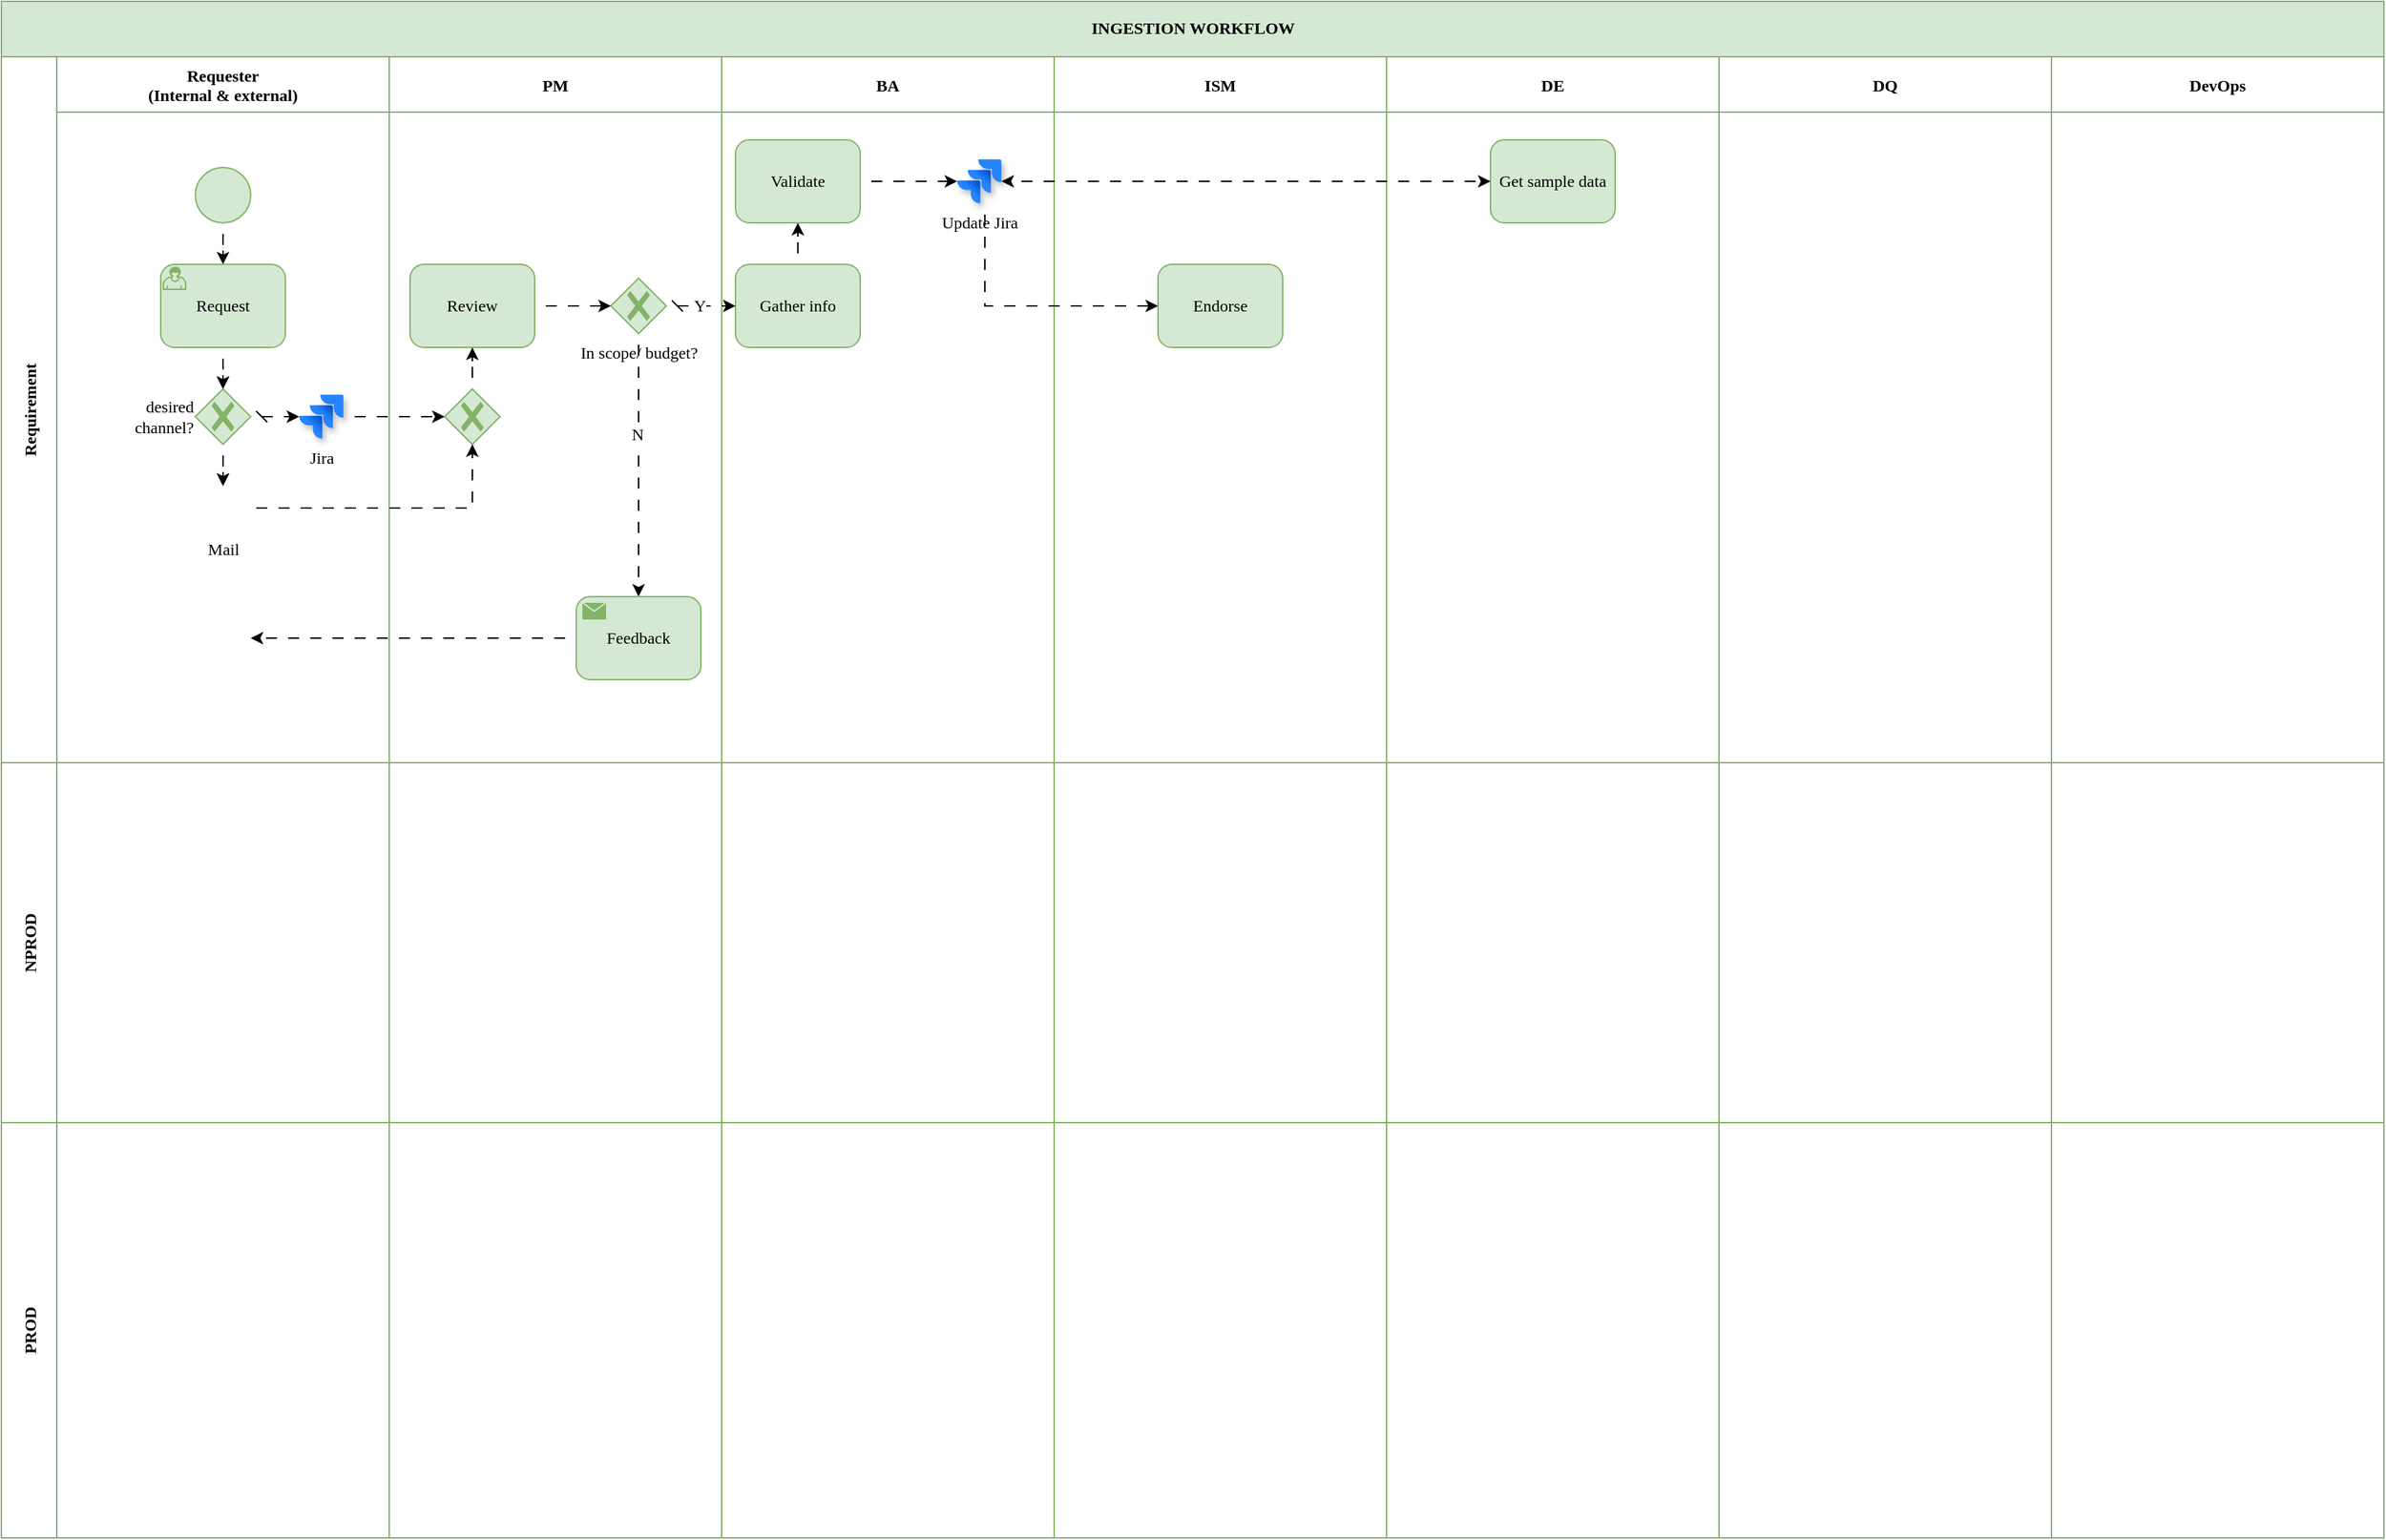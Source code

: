 <mxfile version="24.7.6">
  <diagram id="kgpKYQtTHZ0yAKxKKP6v" name="Page-1">
    <mxGraphModel dx="1623" dy="474" grid="1" gridSize="10" guides="1" tooltips="1" connect="1" arrows="1" fold="1" page="1" pageScale="1" pageWidth="850" pageHeight="1100" math="0" shadow="0">
      <root>
        <mxCell id="0" />
        <mxCell id="1" parent="0" />
        <mxCell id="3nuBFxr9cyL0pnOWT2aG-1" value="INGESTION WORKFLOW" style="shape=table;childLayout=tableLayout;startSize=40;collapsible=0;recursiveResize=0;expand=0;fillColor=#d5e8d4;fontStyle=1;shadow=0;rounded=0;direction=north;flipV=1;flipH=1;horizontal=0;fontFamily=Montserrat;labelPosition=center;verticalLabelPosition=middle;align=center;verticalAlign=middle;whiteSpace=wrap;html=1;textDirection=vertical-lr;movable=1;resizable=1;rotatable=1;deletable=1;editable=1;locked=0;connectable=1;fontSize=12;fontSource=https%3A%2F%2Ffonts.googleapis.com%2Fcss%3Ffamily%3DMontserrat;strokeColor=#82b366;" parent="1" vertex="1">
          <mxGeometry x="-400" y="40" width="1720" height="1110.0" as="geometry" />
        </mxCell>
        <mxCell id="3nuBFxr9cyL0pnOWT2aG-3" value="Requirement" style="shape=tableRow;horizontal=0;swimlaneHead=0;swimlaneBody=0;top=0;left=0;bottom=0;right=0;fillColor=none;points=[[0,0.5],[1,0.5]];portConstraint=eastwest;startSize=40;collapsible=0;recursiveResize=0;expand=0;fontStyle=1;swimlaneFillColor=none;strokeColor=#76B274;fontFamily=Montserrat;fontSource=https%3A%2F%2Ffonts.googleapis.com%2Fcss%3Ffamily%3DMontserrat;" parent="3nuBFxr9cyL0pnOWT2aG-1" vertex="1">
          <mxGeometry y="40" width="1720" height="510" as="geometry" />
        </mxCell>
        <mxCell id="3nuBFxr9cyL0pnOWT2aG-4" value="Requester&#xa;(Internal &amp; external)" style="swimlane;swimlaneHead=0;swimlaneBody=0;connectable=0;fillColor=none;startSize=40;collapsible=0;recursiveResize=0;expand=0;fontStyle=1;rounded=0;strokeColor=#76B274;fontFamily=Montserrat;fontSource=https%3A%2F%2Ffonts.googleapis.com%2Fcss%3Ffamily%3DMontserrat;" parent="3nuBFxr9cyL0pnOWT2aG-3" vertex="1">
          <mxGeometry x="40" width="240" height="510" as="geometry">
            <mxRectangle width="240" height="510" as="alternateBounds" />
          </mxGeometry>
        </mxCell>
        <mxCell id="3nuBFxr9cyL0pnOWT2aG-6" value="" style="rounded=1;whiteSpace=wrap;html=1;arcSize=50;fillStyle=auto;fontSize=12;fontFamily=Montserrat;fontSource=https%3A%2F%2Ffonts.googleapis.com%2Fcss%3Ffamily%3DMontserrat;fillColor=#d5e8d4;strokeColor=#82b366;" parent="3nuBFxr9cyL0pnOWT2aG-4" vertex="1">
          <mxGeometry x="100" y="80" width="40" height="40" as="geometry" />
        </mxCell>
        <mxCell id="cMU86__VcZ0qvdFthibx-100" value="Jira" style="image;image=img/lib/atlassian/Jira_Logo.svg;html=1;imageBackground=none;imageBorder=none;shadow=1;aspect=fixed;fontFamily=Montserrat;fontSource=https%3A%2F%2Ffonts.googleapis.com%2Fcss%3Ffamily%3DMontserrat;" vertex="1" parent="3nuBFxr9cyL0pnOWT2aG-4">
          <mxGeometry x="175" y="244" width="32" height="32" as="geometry" />
        </mxCell>
        <mxCell id="cMU86__VcZ0qvdFthibx-101" value="Mail" style="shape=image;html=1;verticalAlign=top;verticalLabelPosition=bottom;labelBackgroundColor=#ffffff;imageAspect=0;aspect=fixed;image=https://cdn0.iconfinder.com/data/icons/logos-microsoft-office-365/128/Microsoft_Office-07-128.png;shadow=1;fontFamily=Montserrat;fontSource=https%3A%2F%2Ffonts.googleapis.com%2Fcss%3Ffamily%3DMontserrat;" vertex="1" parent="3nuBFxr9cyL0pnOWT2aG-4">
          <mxGeometry x="104" y="310" width="32" height="32" as="geometry" />
        </mxCell>
        <mxCell id="cMU86__VcZ0qvdFthibx-104" style="edgeStyle=orthogonalEdgeStyle;rounded=0;orthogonalLoop=1;jettySize=auto;html=1;entryX=0;entryY=0.5;entryDx=0;entryDy=0;curved=0;jumpStyle=none;startArrow=dash;startFill=0;flowAnimation=1;fixDash=0;" edge="1" parent="3nuBFxr9cyL0pnOWT2aG-4" target="cMU86__VcZ0qvdFthibx-100">
          <mxGeometry relative="1" as="geometry">
            <mxPoint x="139.966" y="260.034" as="sourcePoint" />
          </mxGeometry>
        </mxCell>
        <mxCell id="cMU86__VcZ0qvdFthibx-139" value="" style="edgeStyle=orthogonalEdgeStyle;rounded=0;orthogonalLoop=1;jettySize=auto;html=1;flowAnimation=1;fixDash=0;entryX=0.5;entryY=0;entryDx=0;entryDy=0;" edge="1" parent="3nuBFxr9cyL0pnOWT2aG-4" target="cMU86__VcZ0qvdFthibx-101">
          <mxGeometry relative="1" as="geometry">
            <mxPoint x="120.034" y="279.966" as="sourcePoint" />
          </mxGeometry>
        </mxCell>
        <mxCell id="cMU86__VcZ0qvdFthibx-138" value="" style="edgeStyle=orthogonalEdgeStyle;rounded=0;orthogonalLoop=1;jettySize=auto;html=1;entryX=0.5;entryY=0;entryDx=0;entryDy=0;curved=0;flowAnimation=1;fixDash=0;exitX=0.5;exitY=1;exitDx=0;exitDy=0;exitPerimeter=0;entryPerimeter=0;" edge="1" parent="3nuBFxr9cyL0pnOWT2aG-4" target="cMU86__VcZ0qvdFthibx-196">
          <mxGeometry relative="1" as="geometry">
            <mxPoint x="120" y="210" as="sourcePoint" />
            <mxPoint x="120" y="240" as="targetPoint" />
          </mxGeometry>
        </mxCell>
        <mxCell id="cMU86__VcZ0qvdFthibx-199" value="" style="edgeStyle=orthogonalEdgeStyle;shape=connector;curved=0;rounded=0;orthogonalLoop=1;jettySize=auto;html=1;strokeColor=default;align=center;verticalAlign=middle;fontFamily=Montserrat;fontSource=https%3A%2F%2Ffonts.googleapis.com%2Fcss%3Ffamily%3DMontserrat;fontSize=12;fontColor=default;labelBackgroundColor=default;endArrow=classic;flowAnimation=1;exitX=0.5;exitY=1;exitDx=0;exitDy=0;exitPerimeter=0;" edge="1" parent="3nuBFxr9cyL0pnOWT2aG-4" source="cMU86__VcZ0qvdFthibx-196" target="cMU86__VcZ0qvdFthibx-101">
          <mxGeometry relative="1" as="geometry" />
        </mxCell>
        <mxCell id="cMU86__VcZ0qvdFthibx-196" value="desired&lt;div&gt;channel?&lt;/div&gt;" style="points=[[0.25,0.25,0],[0.5,0,0],[0.75,0.25,0],[1,0.5,0],[0.75,0.75,0],[0.5,1,0],[0.25,0.75,0],[0,0.5,0]];shape=mxgraph.bpmn.gateway2;html=1;verticalLabelPosition=middle;labelBackgroundColor=#ffffff;verticalAlign=middle;align=right;perimeter=rhombusPerimeter;outlineConnect=0;outline=none;symbol=none;gwType=exclusive;rounded=1;fillStyle=auto;strokeColor=#82b366;arcSize=50;fontFamily=Montserrat;fontSource=https%3A%2F%2Ffonts.googleapis.com%2Fcss%3Ffamily%3DMontserrat;fontSize=12;fontColor=default;fillColor=#d5e8d4;labelPosition=left;" vertex="1" parent="3nuBFxr9cyL0pnOWT2aG-4">
          <mxGeometry x="100" y="240" width="40" height="40" as="geometry" />
        </mxCell>
        <mxCell id="cMU86__VcZ0qvdFthibx-198" style="edgeStyle=orthogonalEdgeStyle;shape=connector;curved=0;rounded=0;orthogonalLoop=1;jettySize=auto;html=1;entryX=0.5;entryY=0;entryDx=0;entryDy=0;entryPerimeter=0;strokeColor=default;align=center;verticalAlign=middle;fontFamily=Montserrat;fontSource=https%3A%2F%2Ffonts.googleapis.com%2Fcss%3Ffamily%3DMontserrat;fontSize=12;fontColor=default;labelBackgroundColor=default;endArrow=classic;flowAnimation=1;" edge="1" parent="3nuBFxr9cyL0pnOWT2aG-4" source="3nuBFxr9cyL0pnOWT2aG-6" target="cMU86__VcZ0qvdFthibx-251">
          <mxGeometry relative="1" as="geometry">
            <mxPoint x="120" y="150" as="targetPoint" />
          </mxGeometry>
        </mxCell>
        <mxCell id="cMU86__VcZ0qvdFthibx-252" value="" style="edgeStyle=orthogonalEdgeStyle;shape=connector;curved=0;rounded=0;orthogonalLoop=1;jettySize=auto;html=1;strokeColor=default;align=center;verticalAlign=middle;fontFamily=Montserrat;fontSource=https%3A%2F%2Ffonts.googleapis.com%2Fcss%3Ffamily%3DMontserrat;fontSize=12;fontColor=default;labelBackgroundColor=default;endArrow=classic;flowAnimation=1;exitX=0.5;exitY=1;exitDx=0;exitDy=0;exitPerimeter=0;" edge="1" parent="3nuBFxr9cyL0pnOWT2aG-4" source="cMU86__VcZ0qvdFthibx-251" target="cMU86__VcZ0qvdFthibx-196">
          <mxGeometry relative="1" as="geometry" />
        </mxCell>
        <mxCell id="cMU86__VcZ0qvdFthibx-251" value="Request" style="points=[[0.25,0,0],[0.5,0,0],[0.75,0,0],[1,0.25,0],[1,0.5,0],[1,0.75,0],[0.75,1,0],[0.5,1,0],[0.25,1,0],[0,0.75,0],[0,0.5,0],[0,0.25,0]];shape=mxgraph.bpmn.task;whiteSpace=wrap;rectStyle=rounded;size=10;html=1;container=1;expand=0;collapsible=0;taskMarker=user;rounded=1;fillStyle=auto;strokeColor=#82b366;align=center;verticalAlign=middle;arcSize=50;fontFamily=Montserrat;fontSource=https%3A%2F%2Ffonts.googleapis.com%2Fcss%3Ffamily%3DMontserrat;fontSize=12;fontColor=default;fillColor=#d5e8d4;indent=2;rectOutline=single;isAdHoc=0;" vertex="1" parent="3nuBFxr9cyL0pnOWT2aG-4">
          <mxGeometry x="75" y="150" width="90" height="60" as="geometry" />
        </mxCell>
        <mxCell id="3nuBFxr9cyL0pnOWT2aG-8" value="PM" style="swimlane;swimlaneHead=0;swimlaneBody=0;connectable=0;fillColor=none;startSize=40;collapsible=0;recursiveResize=0;expand=0;fontStyle=1;flipV=0;strokeColor=#76B274;fontFamily=Montserrat;fontSource=https%3A%2F%2Ffonts.googleapis.com%2Fcss%3Ffamily%3DMontserrat;" parent="3nuBFxr9cyL0pnOWT2aG-3" vertex="1">
          <mxGeometry x="280" width="240" height="510" as="geometry">
            <mxRectangle width="240" height="510" as="alternateBounds" />
          </mxGeometry>
        </mxCell>
        <mxCell id="cMU86__VcZ0qvdFthibx-197" value="" style="points=[[0.25,0.25,0],[0.5,0,0],[0.75,0.25,0],[1,0.5,0],[0.75,0.75,0],[0.5,1,0],[0.25,0.75,0],[0,0.5,0]];shape=mxgraph.bpmn.gateway2;html=1;verticalLabelPosition=bottom;labelBackgroundColor=#ffffff;verticalAlign=top;align=center;perimeter=rhombusPerimeter;outlineConnect=0;outline=none;symbol=none;gwType=exclusive;rounded=1;fillStyle=auto;strokeColor=#82b366;arcSize=50;fontFamily=Montserrat;fontSource=https%3A%2F%2Ffonts.googleapis.com%2Fcss%3Ffamily%3DMontserrat;fontSize=12;fontColor=default;fillColor=#d5e8d4;" vertex="1" parent="3nuBFxr9cyL0pnOWT2aG-8">
          <mxGeometry x="40" y="240" width="40" height="40" as="geometry" />
        </mxCell>
        <mxCell id="cMU86__VcZ0qvdFthibx-200" value="Review" style="points=[[0.25,0,0],[0.5,0,0],[0.75,0,0],[1,0.25,0],[1,0.5,0],[1,0.75,0],[0.75,1,0],[0.5,1,0],[0.25,1,0],[0,0.75,0],[0,0.5,0],[0,0.25,0]];shape=mxgraph.bpmn.task;whiteSpace=wrap;rectStyle=rounded;size=10;html=1;container=1;expand=0;collapsible=0;taskMarker=abstract;rounded=1;fillStyle=auto;strokeColor=#82b366;align=center;verticalAlign=middle;arcSize=50;fontFamily=Montserrat;fontSource=https%3A%2F%2Ffonts.googleapis.com%2Fcss%3Ffamily%3DMontserrat;fontSize=12;fontColor=default;fillColor=#d5e8d4;" vertex="1" parent="3nuBFxr9cyL0pnOWT2aG-8">
          <mxGeometry x="15" y="150" width="90" height="60" as="geometry" />
        </mxCell>
        <mxCell id="cMU86__VcZ0qvdFthibx-209" value="In scope/ budget?" style="points=[[0.25,0.25,0],[0.5,0,0],[0.75,0.25,0],[1,0.5,0],[0.75,0.75,0],[0.5,1,0],[0.25,0.75,0],[0,0.5,0]];shape=mxgraph.bpmn.gateway2;html=1;verticalLabelPosition=bottom;labelBackgroundColor=#ffffff;verticalAlign=top;align=center;perimeter=rhombusPerimeter;outlineConnect=0;outline=none;symbol=none;gwType=exclusive;rounded=1;fillStyle=auto;strokeColor=#82b366;arcSize=50;fontFamily=Montserrat;fontSource=https%3A%2F%2Ffonts.googleapis.com%2Fcss%3Ffamily%3DMontserrat;fontSize=12;fontColor=default;fillColor=#d5e8d4;shadow=0;" vertex="1" parent="3nuBFxr9cyL0pnOWT2aG-8">
          <mxGeometry x="160" y="160" width="40" height="40" as="geometry" />
        </mxCell>
        <mxCell id="cMU86__VcZ0qvdFthibx-210" style="edgeStyle=orthogonalEdgeStyle;shape=connector;curved=0;rounded=0;orthogonalLoop=1;jettySize=auto;html=1;entryX=0;entryY=0.5;entryDx=0;entryDy=0;entryPerimeter=0;strokeColor=default;align=center;verticalAlign=middle;fontFamily=Montserrat;fontSource=https%3A%2F%2Ffonts.googleapis.com%2Fcss%3Ffamily%3DMontserrat;fontSize=12;fontColor=default;labelBackgroundColor=default;endArrow=classic;flowAnimation=1;" edge="1" parent="3nuBFxr9cyL0pnOWT2aG-8" source="cMU86__VcZ0qvdFthibx-200" target="cMU86__VcZ0qvdFthibx-209">
          <mxGeometry relative="1" as="geometry">
            <Array as="points">
              <mxPoint x="60" y="180" />
            </Array>
          </mxGeometry>
        </mxCell>
        <mxCell id="cMU86__VcZ0qvdFthibx-263" style="edgeStyle=orthogonalEdgeStyle;shape=connector;curved=0;rounded=0;orthogonalLoop=1;jettySize=auto;html=1;entryX=0.5;entryY=1;entryDx=0;entryDy=0;entryPerimeter=0;strokeColor=default;align=center;verticalAlign=middle;fontFamily=Montserrat;fontSource=https%3A%2F%2Ffonts.googleapis.com%2Fcss%3Ffamily%3DMontserrat;fontSize=12;fontColor=default;labelBackgroundColor=default;endArrow=classic;flowAnimation=1;" edge="1" parent="3nuBFxr9cyL0pnOWT2aG-8" source="cMU86__VcZ0qvdFthibx-197" target="cMU86__VcZ0qvdFthibx-200">
          <mxGeometry relative="1" as="geometry" />
        </mxCell>
        <mxCell id="cMU86__VcZ0qvdFthibx-265" style="edgeStyle=orthogonalEdgeStyle;shape=connector;curved=0;rounded=0;orthogonalLoop=1;jettySize=auto;html=1;entryX=0.5;entryY=0;entryDx=0;entryDy=0;entryPerimeter=0;strokeColor=default;align=center;verticalAlign=middle;fontFamily=Montserrat;fontSource=https%3A%2F%2Ffonts.googleapis.com%2Fcss%3Ffamily%3DMontserrat;fontSize=12;fontColor=default;labelBackgroundColor=default;endArrow=classic;flowAnimation=1;" edge="1" parent="3nuBFxr9cyL0pnOWT2aG-8" source="cMU86__VcZ0qvdFthibx-209" target="cMU86__VcZ0qvdFthibx-269">
          <mxGeometry relative="1" as="geometry">
            <mxPoint x="180" y="390" as="targetPoint" />
          </mxGeometry>
        </mxCell>
        <mxCell id="cMU86__VcZ0qvdFthibx-270" value="" style="edgeLabel;html=1;align=center;verticalAlign=middle;resizable=0;points=[];rounded=1;fillStyle=auto;strokeColor=#82b366;arcSize=50;fontFamily=Montserrat;fontSource=https%3A%2F%2Ffonts.googleapis.com%2Fcss%3Ffamily%3DMontserrat;fontSize=12;fontColor=default;fillColor=#d5e8d4;" vertex="1" connectable="0" parent="cMU86__VcZ0qvdFthibx-265">
          <mxGeometry x="-0.249" y="-1" relative="1" as="geometry">
            <mxPoint as="offset" />
          </mxGeometry>
        </mxCell>
        <mxCell id="cMU86__VcZ0qvdFthibx-271" value="N" style="edgeLabel;html=1;align=center;verticalAlign=middle;resizable=0;points=[];rounded=1;fillStyle=auto;strokeColor=#82b366;arcSize=50;fontFamily=Montserrat;fontSource=https%3A%2F%2Ffonts.googleapis.com%2Fcss%3Ffamily%3DMontserrat;fontSize=12;fontColor=default;fillColor=#d5e8d4;" vertex="1" connectable="0" parent="cMU86__VcZ0qvdFthibx-265">
          <mxGeometry x="-0.233" y="-1" relative="1" as="geometry">
            <mxPoint as="offset" />
          </mxGeometry>
        </mxCell>
        <mxCell id="cMU86__VcZ0qvdFthibx-269" value="Feedback" style="points=[[0.25,0,0],[0.5,0,0],[0.75,0,0],[1,0.25,0],[1,0.5,0],[1,0.75,0],[0.75,1,0],[0.5,1,0],[0.25,1,0],[0,0.75,0],[0,0.5,0],[0,0.25,0]];shape=mxgraph.bpmn.task;whiteSpace=wrap;rectStyle=rounded;size=10;html=1;container=1;expand=0;collapsible=0;taskMarker=send;rounded=1;fillStyle=auto;strokeColor=#82b366;align=center;verticalAlign=middle;arcSize=50;fontFamily=Montserrat;fontSource=https%3A%2F%2Ffonts.googleapis.com%2Fcss%3Ffamily%3DMontserrat;fontSize=12;fontColor=default;fillColor=#d5e8d4;" vertex="1" parent="3nuBFxr9cyL0pnOWT2aG-8">
          <mxGeometry x="135" y="390" width="90" height="60" as="geometry" />
        </mxCell>
        <mxCell id="3nuBFxr9cyL0pnOWT2aG-11" value="BA" style="swimlane;swimlaneHead=0;swimlaneBody=0;connectable=0;fillColor=none;startSize=40;collapsible=0;recursiveResize=0;expand=0;fontStyle=1;strokeColor=#76B274;fontFamily=Montserrat;fontSource=https%3A%2F%2Ffonts.googleapis.com%2Fcss%3Ffamily%3DMontserrat;" parent="3nuBFxr9cyL0pnOWT2aG-3" vertex="1">
          <mxGeometry x="520" width="240" height="510" as="geometry">
            <mxRectangle width="240" height="510" as="alternateBounds" />
          </mxGeometry>
        </mxCell>
        <mxCell id="cMU86__VcZ0qvdFthibx-274" value="" style="edgeStyle=orthogonalEdgeStyle;shape=connector;curved=0;rounded=0;orthogonalLoop=1;jettySize=auto;html=1;strokeColor=default;align=center;verticalAlign=middle;fontFamily=Montserrat;fontSource=https%3A%2F%2Ffonts.googleapis.com%2Fcss%3Ffamily%3DMontserrat;fontSize=12;fontColor=default;labelBackgroundColor=default;endArrow=classic;flowAnimation=1;" edge="1" parent="3nuBFxr9cyL0pnOWT2aG-11" source="cMU86__VcZ0qvdFthibx-262" target="cMU86__VcZ0qvdFthibx-273">
          <mxGeometry relative="1" as="geometry" />
        </mxCell>
        <mxCell id="cMU86__VcZ0qvdFthibx-262" value="Gather info" style="points=[[0.25,0,0],[0.5,0,0],[0.75,0,0],[1,0.25,0],[1,0.5,0],[1,0.75,0],[0.75,1,0],[0.5,1,0],[0.25,1,0],[0,0.75,0],[0,0.5,0],[0,0.25,0]];shape=mxgraph.bpmn.task;whiteSpace=wrap;rectStyle=rounded;size=10;html=1;container=1;expand=0;collapsible=0;taskMarker=abstract;rounded=1;fillStyle=auto;strokeColor=#82b366;align=center;verticalAlign=middle;arcSize=50;fontFamily=Montserrat;fontSource=https%3A%2F%2Ffonts.googleapis.com%2Fcss%3Ffamily%3DMontserrat;fontSize=12;fontColor=default;fillColor=#d5e8d4;" vertex="1" parent="3nuBFxr9cyL0pnOWT2aG-11">
          <mxGeometry x="10" y="150" width="90" height="60" as="geometry" />
        </mxCell>
        <mxCell id="cMU86__VcZ0qvdFthibx-273" value="Validate" style="points=[[0.25,0,0],[0.5,0,0],[0.75,0,0],[1,0.25,0],[1,0.5,0],[1,0.75,0],[0.75,1,0],[0.5,1,0],[0.25,1,0],[0,0.75,0],[0,0.5,0],[0,0.25,0]];shape=mxgraph.bpmn.task;whiteSpace=wrap;rectStyle=rounded;size=10;html=1;container=1;expand=0;collapsible=0;taskMarker=abstract;rounded=1;fillStyle=auto;strokeColor=#82b366;align=center;verticalAlign=middle;arcSize=50;fontFamily=Montserrat;fontSource=https%3A%2F%2Ffonts.googleapis.com%2Fcss%3Ffamily%3DMontserrat;fontSize=12;fontColor=default;fillColor=#d5e8d4;" vertex="1" parent="3nuBFxr9cyL0pnOWT2aG-11">
          <mxGeometry x="10" y="60" width="90" height="60" as="geometry" />
        </mxCell>
        <mxCell id="cMU86__VcZ0qvdFthibx-286" style="edgeStyle=orthogonalEdgeStyle;shape=connector;curved=0;rounded=0;orthogonalLoop=1;jettySize=auto;html=1;entryX=0;entryY=0.5;entryDx=0;entryDy=0;strokeColor=default;align=center;verticalAlign=middle;fontFamily=Montserrat;fontSource=https%3A%2F%2Ffonts.googleapis.com%2Fcss%3Ffamily%3DMontserrat;fontSize=12;fontColor=default;labelBackgroundColor=default;endArrow=classic;flowAnimation=1;" edge="1" parent="3nuBFxr9cyL0pnOWT2aG-11" source="cMU86__VcZ0qvdFthibx-273" target="cMU86__VcZ0qvdFthibx-376">
          <mxGeometry relative="1" as="geometry">
            <mxPoint x="140" y="90" as="targetPoint" />
          </mxGeometry>
        </mxCell>
        <mxCell id="cMU86__VcZ0qvdFthibx-376" value="Update Jira" style="image;image=img/lib/atlassian/Jira_Logo.svg;html=1;imageBackground=none;imageBorder=none;shadow=1;aspect=fixed;fontFamily=Montserrat;fontSource=https%3A%2F%2Ffonts.googleapis.com%2Fcss%3Ffamily%3DMontserrat;" vertex="1" parent="3nuBFxr9cyL0pnOWT2aG-11">
          <mxGeometry x="170" y="74" width="32" height="32" as="geometry" />
        </mxCell>
        <mxCell id="cMU86__VcZ0qvdFthibx-172" value="ISM" style="swimlane;swimlaneHead=0;swimlaneBody=0;connectable=0;fillColor=none;startSize=40;collapsible=0;recursiveResize=0;expand=0;fontStyle=1;strokeColor=#76B274;fontFamily=Montserrat;fontSource=https%3A%2F%2Ffonts.googleapis.com%2Fcss%3Ffamily%3DMontserrat;" vertex="1" parent="3nuBFxr9cyL0pnOWT2aG-3">
          <mxGeometry x="760" width="240" height="510" as="geometry">
            <mxRectangle width="240" height="510" as="alternateBounds" />
          </mxGeometry>
        </mxCell>
        <mxCell id="cMU86__VcZ0qvdFthibx-295" value="Endorse" style="points=[[0.25,0,0],[0.5,0,0],[0.75,0,0],[1,0.25,0],[1,0.5,0],[1,0.75,0],[0.75,1,0],[0.5,1,0],[0.25,1,0],[0,0.75,0],[0,0.5,0],[0,0.25,0]];shape=mxgraph.bpmn.task;whiteSpace=wrap;rectStyle=rounded;size=10;html=1;container=1;expand=0;collapsible=0;taskMarker=abstract;rounded=1;fillStyle=auto;strokeColor=#82b366;align=center;verticalAlign=middle;arcSize=50;fontFamily=Montserrat;fontSource=https%3A%2F%2Ffonts.googleapis.com%2Fcss%3Ffamily%3DMontserrat;fontSize=12;fontColor=default;fillColor=#d5e8d4;" vertex="1" parent="cMU86__VcZ0qvdFthibx-172">
          <mxGeometry x="75" y="150" width="90" height="60" as="geometry" />
        </mxCell>
        <mxCell id="cMU86__VcZ0qvdFthibx-96" value="DE" style="swimlane;swimlaneHead=0;swimlaneBody=0;connectable=0;fillColor=none;startSize=40;collapsible=0;recursiveResize=0;expand=0;fontStyle=1;strokeColor=#76B274;fontFamily=Montserrat;fontSource=https%3A%2F%2Ffonts.googleapis.com%2Fcss%3Ffamily%3DMontserrat;" vertex="1" parent="3nuBFxr9cyL0pnOWT2aG-3">
          <mxGeometry x="1000" width="240" height="510" as="geometry">
            <mxRectangle width="240" height="510" as="alternateBounds" />
          </mxGeometry>
        </mxCell>
        <mxCell id="cMU86__VcZ0qvdFthibx-364" value="Get sample data" style="points=[[0.25,0,0],[0.5,0,0],[0.75,0,0],[1,0.25,0],[1,0.5,0],[1,0.75,0],[0.75,1,0],[0.5,1,0],[0.25,1,0],[0,0.75,0],[0,0.5,0],[0,0.25,0]];shape=mxgraph.bpmn.task;whiteSpace=wrap;rectStyle=rounded;size=10;html=1;container=1;expand=0;collapsible=0;taskMarker=abstract;rounded=1;fillStyle=auto;strokeColor=#82b366;align=center;verticalAlign=middle;arcSize=50;fontFamily=Montserrat;fontSource=https%3A%2F%2Ffonts.googleapis.com%2Fcss%3Ffamily%3DMontserrat;fontSize=12;fontColor=default;fillColor=#d5e8d4;" vertex="1" parent="cMU86__VcZ0qvdFthibx-96">
          <mxGeometry x="75" y="60" width="90" height="60" as="geometry" />
        </mxCell>
        <mxCell id="cMU86__VcZ0qvdFthibx-98" value="DQ" style="swimlane;swimlaneHead=0;swimlaneBody=0;connectable=0;fillColor=none;startSize=40;collapsible=0;recursiveResize=0;expand=0;fontStyle=1;strokeColor=#76B274;fontFamily=Montserrat;fontSource=https%3A%2F%2Ffonts.googleapis.com%2Fcss%3Ffamily%3DMontserrat;" vertex="1" parent="3nuBFxr9cyL0pnOWT2aG-3">
          <mxGeometry x="1240" width="240" height="510" as="geometry">
            <mxRectangle width="240" height="510" as="alternateBounds" />
          </mxGeometry>
        </mxCell>
        <mxCell id="cMU86__VcZ0qvdFthibx-131" value="DevOps" style="swimlane;swimlaneHead=0;swimlaneBody=0;connectable=0;fillColor=none;startSize=40;collapsible=0;recursiveResize=0;expand=0;fontStyle=1;strokeColor=#76B274;fontFamily=Montserrat;fontSource=https%3A%2F%2Ffonts.googleapis.com%2Fcss%3Ffamily%3DMontserrat;" vertex="1" parent="3nuBFxr9cyL0pnOWT2aG-3">
          <mxGeometry x="1480" width="240" height="510" as="geometry">
            <mxRectangle width="240" height="510" as="alternateBounds" />
          </mxGeometry>
        </mxCell>
        <mxCell id="cMU86__VcZ0qvdFthibx-176" style="edgeStyle=orthogonalEdgeStyle;rounded=0;orthogonalLoop=1;jettySize=auto;html=1;entryX=0.5;entryY=1;entryDx=0;entryDy=0;entryPerimeter=0;flowAnimation=1;fixDash=0;exitX=1;exitY=0.5;exitDx=0;exitDy=0;" edge="1" parent="3nuBFxr9cyL0pnOWT2aG-3" source="cMU86__VcZ0qvdFthibx-101" target="cMU86__VcZ0qvdFthibx-197">
          <mxGeometry relative="1" as="geometry">
            <mxPoint x="325" y="280" as="targetPoint" />
            <Array as="points">
              <mxPoint x="340" y="326" />
            </Array>
          </mxGeometry>
        </mxCell>
        <mxCell id="cMU86__VcZ0qvdFthibx-179" style="edgeStyle=orthogonalEdgeStyle;rounded=0;orthogonalLoop=1;jettySize=auto;html=1;entryX=0;entryY=0.5;entryDx=0;entryDy=0;entryPerimeter=0;flowAnimation=1;" edge="1" parent="3nuBFxr9cyL0pnOWT2aG-3" source="cMU86__VcZ0qvdFthibx-100" target="cMU86__VcZ0qvdFthibx-197">
          <mxGeometry relative="1" as="geometry">
            <mxPoint x="305" y="260" as="targetPoint" />
          </mxGeometry>
        </mxCell>
        <mxCell id="cMU86__VcZ0qvdFthibx-216" style="edgeStyle=orthogonalEdgeStyle;shape=connector;curved=0;rounded=0;orthogonalLoop=1;jettySize=auto;html=1;entryX=0;entryY=0.5;entryDx=0;entryDy=0;entryPerimeter=0;strokeColor=default;align=center;verticalAlign=middle;fontFamily=Montserrat;fontSource=https%3A%2F%2Ffonts.googleapis.com%2Fcss%3Ffamily%3DMontserrat;fontSize=12;fontColor=default;labelBackgroundColor=default;endArrow=classic;flowAnimation=1;startArrow=dash;startFill=0;" edge="1" parent="3nuBFxr9cyL0pnOWT2aG-3" source="cMU86__VcZ0qvdFthibx-209" target="cMU86__VcZ0qvdFthibx-262">
          <mxGeometry relative="1" as="geometry">
            <mxPoint x="540" y="180" as="targetPoint" />
          </mxGeometry>
        </mxCell>
        <mxCell id="cMU86__VcZ0qvdFthibx-261" value="Y" style="edgeLabel;html=1;align=center;verticalAlign=middle;resizable=0;points=[];rounded=1;fillStyle=auto;strokeColor=#82b366;arcSize=50;fontFamily=Montserrat;fontSource=https%3A%2F%2Ffonts.googleapis.com%2Fcss%3Ffamily%3DMontserrat;fontSize=12;fontColor=default;fillColor=#d5e8d4;" vertex="1" connectable="0" parent="cMU86__VcZ0qvdFthibx-216">
          <mxGeometry x="-0.053" relative="1" as="geometry">
            <mxPoint as="offset" />
          </mxGeometry>
        </mxCell>
        <mxCell id="cMU86__VcZ0qvdFthibx-266" style="edgeStyle=orthogonalEdgeStyle;shape=connector;curved=0;rounded=0;orthogonalLoop=1;jettySize=auto;html=1;entryX=1;entryY=0.5;entryDx=0;entryDy=0;entryPerimeter=0;strokeColor=default;align=center;verticalAlign=middle;fontFamily=Montserrat;fontSource=https%3A%2F%2Ffonts.googleapis.com%2Fcss%3Ffamily%3DMontserrat;fontSize=12;fontColor=default;labelBackgroundColor=default;endArrow=classic;flowAnimation=1;exitX=0;exitY=0.5;exitDx=0;exitDy=0;exitPerimeter=0;" edge="1" parent="3nuBFxr9cyL0pnOWT2aG-3" source="cMU86__VcZ0qvdFthibx-269">
          <mxGeometry relative="1" as="geometry">
            <mxPoint x="415" y="420" as="sourcePoint" />
            <mxPoint x="180" y="420" as="targetPoint" />
            <Array as="points" />
          </mxGeometry>
        </mxCell>
        <mxCell id="cMU86__VcZ0qvdFthibx-369" style="edgeStyle=orthogonalEdgeStyle;shape=connector;curved=0;rounded=0;orthogonalLoop=1;jettySize=auto;html=1;entryX=0;entryY=0.5;entryDx=0;entryDy=0;entryPerimeter=0;strokeColor=default;align=center;verticalAlign=middle;fontFamily=Montserrat;fontSource=https%3A%2F%2Ffonts.googleapis.com%2Fcss%3Ffamily%3DMontserrat;fontSize=12;fontColor=default;labelBackgroundColor=default;endArrow=classic;flowAnimation=1;exitX=1;exitY=0.5;exitDx=0;exitDy=0;startArrow=classic;startFill=1;" edge="1" parent="3nuBFxr9cyL0pnOWT2aG-3" source="cMU86__VcZ0qvdFthibx-376" target="cMU86__VcZ0qvdFthibx-364">
          <mxGeometry relative="1" as="geometry">
            <mxPoint x="750" y="90" as="sourcePoint" />
          </mxGeometry>
        </mxCell>
        <mxCell id="cMU86__VcZ0qvdFthibx-387" style="edgeStyle=orthogonalEdgeStyle;shape=connector;curved=0;rounded=0;orthogonalLoop=1;jettySize=auto;html=1;entryX=0;entryY=0.5;entryDx=0;entryDy=0;entryPerimeter=0;strokeColor=default;align=center;verticalAlign=middle;fontFamily=Montserrat;fontSource=https%3A%2F%2Ffonts.googleapis.com%2Fcss%3Ffamily%3DMontserrat;fontSize=12;fontColor=default;labelBackgroundColor=default;endArrow=classic;flowAnimation=1;" edge="1" parent="3nuBFxr9cyL0pnOWT2aG-3" source="cMU86__VcZ0qvdFthibx-376" target="cMU86__VcZ0qvdFthibx-295">
          <mxGeometry relative="1" as="geometry">
            <Array as="points">
              <mxPoint x="710" y="180" />
            </Array>
          </mxGeometry>
        </mxCell>
        <mxCell id="cMU86__VcZ0qvdFthibx-105" value="NPROD" style="shape=tableRow;horizontal=0;swimlaneHead=0;swimlaneBody=0;top=0;left=0;bottom=0;right=0;fillColor=none;points=[[0,0.5],[1,0.5]];portConstraint=eastwest;startSize=40;collapsible=0;recursiveResize=0;expand=0;fontStyle=1;strokeColor=#76B274;fontFamily=Montserrat;fontSource=https%3A%2F%2Ffonts.googleapis.com%2Fcss%3Ffamily%3DMontserrat;" vertex="1" parent="3nuBFxr9cyL0pnOWT2aG-1">
          <mxGeometry y="550" width="1720" height="260" as="geometry" />
        </mxCell>
        <mxCell id="cMU86__VcZ0qvdFthibx-106" value="" style="swimlane;swimlaneHead=0;swimlaneBody=0;connectable=0;fillColor=none;startSize=40;collapsible=0;recursiveResize=0;expand=0;fontStyle=1;strokeColor=default;swimlaneLine=0;" vertex="1" parent="cMU86__VcZ0qvdFthibx-105">
          <mxGeometry x="40" width="240" height="260" as="geometry">
            <mxRectangle width="240" height="260" as="alternateBounds" />
          </mxGeometry>
        </mxCell>
        <mxCell id="cMU86__VcZ0qvdFthibx-114" value="" style="swimlane;swimlaneHead=0;swimlaneBody=0;connectable=0;fillColor=none;startSize=40;collapsible=0;recursiveResize=0;expand=0;fontStyle=1;flipV=0;swimlaneLine=0;" vertex="1" parent="cMU86__VcZ0qvdFthibx-105">
          <mxGeometry x="280" width="240" height="260" as="geometry">
            <mxRectangle width="240" height="260" as="alternateBounds" />
          </mxGeometry>
        </mxCell>
        <mxCell id="cMU86__VcZ0qvdFthibx-115" value="" style="swimlane;swimlaneHead=0;swimlaneBody=0;connectable=0;fillColor=none;startSize=40;collapsible=0;recursiveResize=0;expand=0;fontStyle=1;swimlaneLine=0;" vertex="1" parent="cMU86__VcZ0qvdFthibx-105">
          <mxGeometry x="520" width="240" height="260" as="geometry">
            <mxRectangle width="240" height="260" as="alternateBounds" />
          </mxGeometry>
        </mxCell>
        <mxCell id="cMU86__VcZ0qvdFthibx-173" style="swimlane;swimlaneHead=0;swimlaneBody=0;connectable=0;fillColor=none;startSize=40;collapsible=0;recursiveResize=0;expand=0;fontStyle=1;swimlaneLine=0;" vertex="1" parent="cMU86__VcZ0qvdFthibx-105">
          <mxGeometry x="760" width="240" height="260" as="geometry">
            <mxRectangle width="240" height="260" as="alternateBounds" />
          </mxGeometry>
        </mxCell>
        <mxCell id="cMU86__VcZ0qvdFthibx-116" style="swimlane;swimlaneHead=0;swimlaneBody=0;connectable=0;fillColor=none;startSize=40;collapsible=0;recursiveResize=0;expand=0;fontStyle=1;swimlaneLine=0;" vertex="1" parent="cMU86__VcZ0qvdFthibx-105">
          <mxGeometry x="1000" width="240" height="260" as="geometry">
            <mxRectangle width="240" height="260" as="alternateBounds" />
          </mxGeometry>
        </mxCell>
        <mxCell id="cMU86__VcZ0qvdFthibx-117" style="swimlane;swimlaneHead=0;swimlaneBody=0;connectable=0;fillColor=none;startSize=40;collapsible=0;recursiveResize=0;expand=0;fontStyle=1;swimlaneLine=0;" vertex="1" parent="cMU86__VcZ0qvdFthibx-105">
          <mxGeometry x="1240" width="240" height="260" as="geometry">
            <mxRectangle width="240" height="260" as="alternateBounds" />
          </mxGeometry>
        </mxCell>
        <mxCell id="cMU86__VcZ0qvdFthibx-132" style="swimlane;swimlaneHead=0;swimlaneBody=0;connectable=0;fillColor=none;startSize=40;collapsible=0;recursiveResize=0;expand=0;fontStyle=1;swimlaneLine=0;" vertex="1" parent="cMU86__VcZ0qvdFthibx-105">
          <mxGeometry x="1480" width="240" height="260" as="geometry">
            <mxRectangle width="240" height="260" as="alternateBounds" />
          </mxGeometry>
        </mxCell>
        <mxCell id="cMU86__VcZ0qvdFthibx-118" value="PROD" style="shape=tableRow;horizontal=0;swimlaneHead=0;swimlaneBody=0;top=0;left=0;bottom=0;right=0;fillColor=none;points=[[0,0.5],[1,0.5]];portConstraint=eastwest;startSize=40;collapsible=0;recursiveResize=0;expand=0;fontStyle=1;strokeColor=#76B274;fontFamily=Montserrat;fontSource=https%3A%2F%2Ffonts.googleapis.com%2Fcss%3Ffamily%3DMontserrat;" vertex="1" parent="3nuBFxr9cyL0pnOWT2aG-1">
          <mxGeometry y="810" width="1720" height="300" as="geometry" />
        </mxCell>
        <mxCell id="cMU86__VcZ0qvdFthibx-119" value="" style="swimlane;swimlaneHead=0;swimlaneBody=0;connectable=0;fillColor=none;startSize=40;collapsible=0;recursiveResize=0;expand=0;fontStyle=1;swimlaneLine=0;strokeColor=#76B274;" vertex="1" parent="cMU86__VcZ0qvdFthibx-118">
          <mxGeometry x="40" width="240" height="300" as="geometry">
            <mxRectangle width="240" height="300" as="alternateBounds" />
          </mxGeometry>
        </mxCell>
        <mxCell id="cMU86__VcZ0qvdFthibx-127" value="" style="swimlane;swimlaneHead=0;swimlaneBody=0;connectable=0;fillColor=none;startSize=40;collapsible=0;recursiveResize=0;expand=0;fontStyle=1;flipV=0;swimlaneLine=0;" vertex="1" parent="cMU86__VcZ0qvdFthibx-118">
          <mxGeometry x="280" width="240" height="300" as="geometry">
            <mxRectangle width="240" height="300" as="alternateBounds" />
          </mxGeometry>
        </mxCell>
        <mxCell id="cMU86__VcZ0qvdFthibx-128" value="" style="swimlane;swimlaneHead=0;swimlaneBody=0;connectable=0;fillColor=none;startSize=40;collapsible=0;recursiveResize=0;expand=0;fontStyle=1;swimlaneLine=0;" vertex="1" parent="cMU86__VcZ0qvdFthibx-118">
          <mxGeometry x="520" width="240" height="300" as="geometry">
            <mxRectangle width="240" height="300" as="alternateBounds" />
          </mxGeometry>
        </mxCell>
        <mxCell id="cMU86__VcZ0qvdFthibx-174" style="swimlane;swimlaneHead=0;swimlaneBody=0;connectable=0;fillColor=none;startSize=40;collapsible=0;recursiveResize=0;expand=0;fontStyle=1;swimlaneLine=0;" vertex="1" parent="cMU86__VcZ0qvdFthibx-118">
          <mxGeometry x="760" width="240" height="300" as="geometry">
            <mxRectangle width="240" height="300" as="alternateBounds" />
          </mxGeometry>
        </mxCell>
        <mxCell id="cMU86__VcZ0qvdFthibx-129" style="swimlane;swimlaneHead=0;swimlaneBody=0;connectable=0;fillColor=none;startSize=40;collapsible=0;recursiveResize=0;expand=0;fontStyle=1;swimlaneLine=0;" vertex="1" parent="cMU86__VcZ0qvdFthibx-118">
          <mxGeometry x="1000" width="240" height="300" as="geometry">
            <mxRectangle width="240" height="300" as="alternateBounds" />
          </mxGeometry>
        </mxCell>
        <mxCell id="cMU86__VcZ0qvdFthibx-130" style="swimlane;swimlaneHead=0;swimlaneBody=0;connectable=0;fillColor=none;startSize=40;collapsible=0;recursiveResize=0;expand=0;fontStyle=1;swimlaneLine=0;" vertex="1" parent="cMU86__VcZ0qvdFthibx-118">
          <mxGeometry x="1240" width="240" height="300" as="geometry">
            <mxRectangle width="240" height="300" as="alternateBounds" />
          </mxGeometry>
        </mxCell>
        <mxCell id="cMU86__VcZ0qvdFthibx-133" style="swimlane;swimlaneHead=0;swimlaneBody=0;connectable=0;fillColor=none;startSize=40;collapsible=0;recursiveResize=0;expand=0;fontStyle=1;swimlaneLine=0;" vertex="1" parent="cMU86__VcZ0qvdFthibx-118">
          <mxGeometry x="1480" width="240" height="300" as="geometry">
            <mxRectangle width="240" height="300" as="alternateBounds" />
          </mxGeometry>
        </mxCell>
      </root>
    </mxGraphModel>
  </diagram>
</mxfile>
